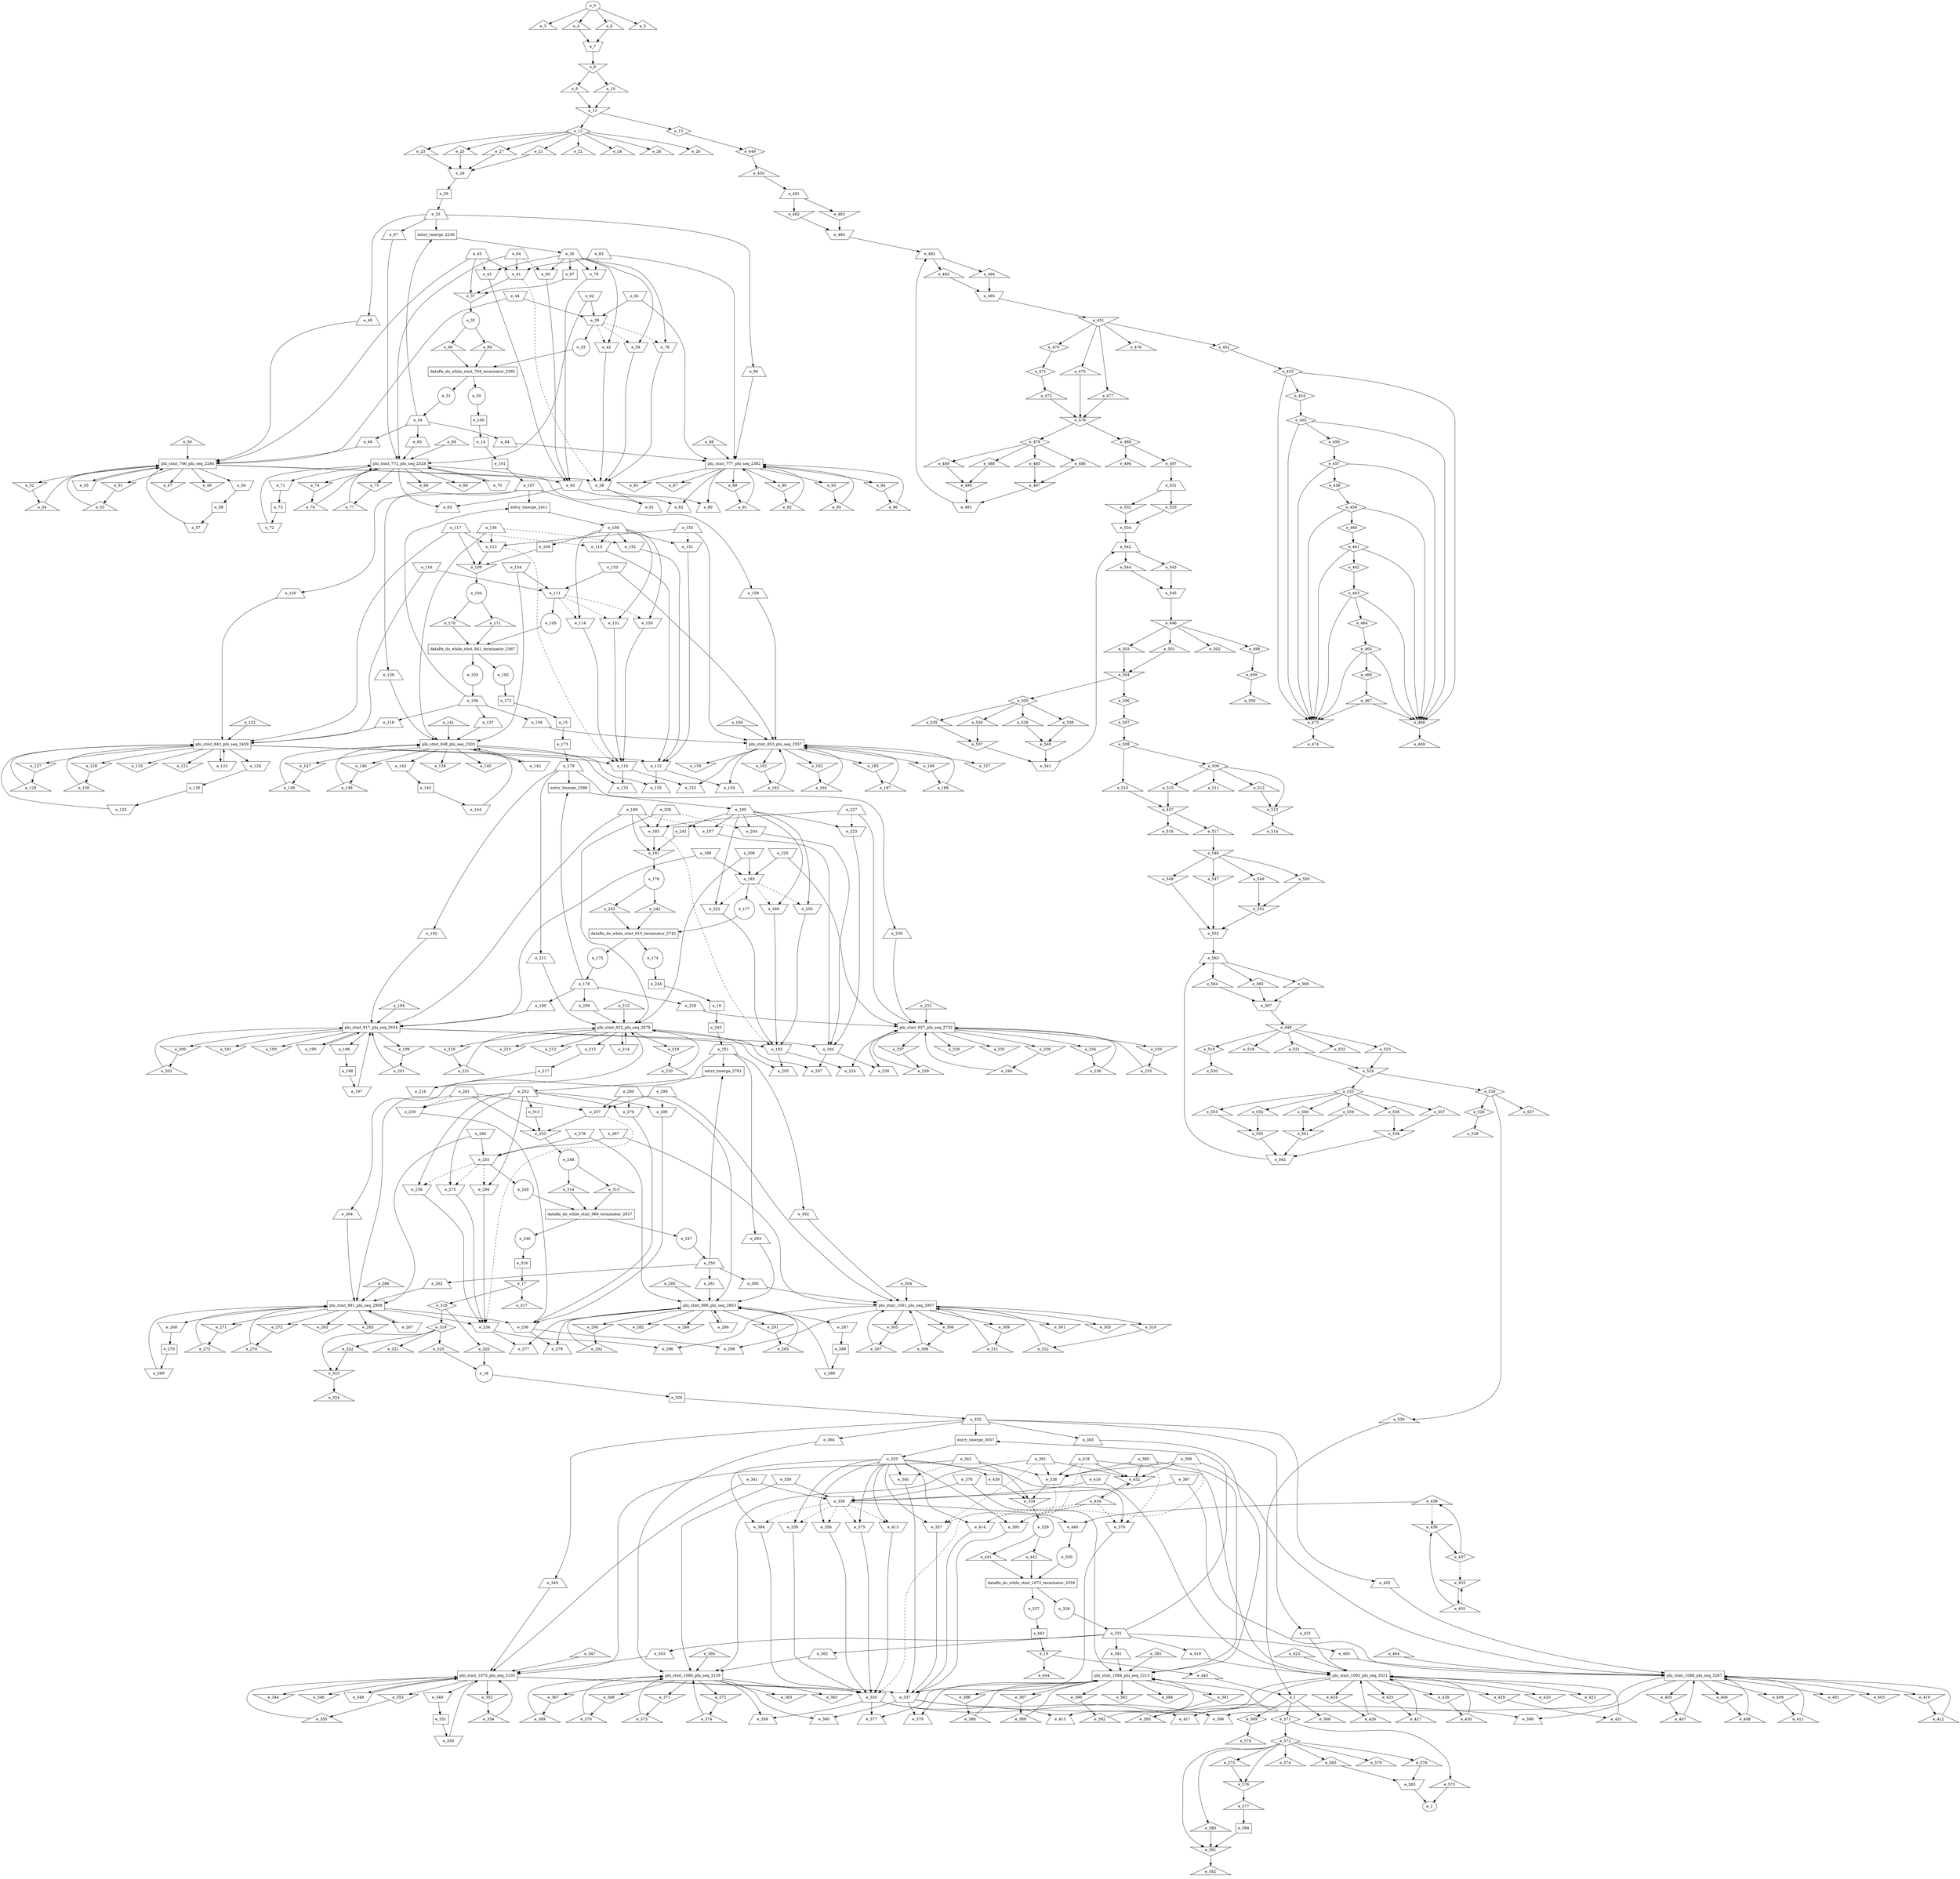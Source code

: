 digraph control_path {
  e_0: entry_node : n ;
  e_1 [shape = invtriangle];
  e_2: exit_node : s ;
  e_3 [shape = triangle];
  e_4 [shape = triangle];
  e_5 [shape = triangle];
  e_6 [shape = triangle];
  e_7 [shape = invtrapezium];
  e_8 [shape = invtriangle];
  e_9 [shape = triangle];
  e_10 [shape = triangle];
  e_11 [shape = invtriangle];
  e_12 [shape = diamond];
  e_13 [shape = diamond];
  e_14 [shape = dot];
  e_15 [shape = dot];
  e_16 [shape = dot];
  e_17 [shape = invtriangle];
  e_18 [shape = circle];
  e_19 [shape = invtriangle];
  e_20 [shape = triangle];
  e_21 [shape = triangle];
  e_22 [shape = triangle];
  e_23 [shape = triangle];
  e_24 [shape = triangle];
  e_25 [shape = triangle];
  e_26 [shape = triangle];
  e_27 [shape = triangle];
  e_28 [shape = invtrapezium];
  e_29 [shape = dot];
  e_30 [shape = circle];
  e_31 [shape = circle];
  e_32 [shape = circle];
  e_33 [shape = circle];
  e_34 [shape = trapezium];
  e_35 [shape = trapezium];
  e_36 [shape = trapezium];
  e_37 [shape = invtriangle];
  e_38 [shape = invtrapezium];
  e_39 [shape = invtrapezium];
  e_40 [shape = invtrapezium];
  e_41 [shape = invtrapezium];
  e_42 [shape = invtrapezium];
  e_43 [shape = invtrapezium];
  e_44 [shape = invtrapezium];
  e_45 [shape = trapezium];
  e_46 [shape = trapezium];
  e_47 [shape = invtriangle];
  e_48 [shape = trapezium];
  e_49 [shape = invtriangle];
  e_50 [shape = triangle];
  e_51 [shape = invtriangle];
  e_52 [shape = invtriangle];
  e_53 [shape = triangle];
  e_54 [shape = triangle];
  e_55 [shape = invtrapezium];
  e_56 [shape = invtrapezium];
  e_57 [shape = invtrapezium];
  e_58 [shape = dot];
  e_59 [shape = invtrapezium];
  e_60 [shape = invtrapezium];
  e_61 [shape = trapezium];
  e_62 [shape = invtrapezium];
  e_63 [shape = trapezium];
  e_64 [shape = trapezium];
  e_65 [shape = trapezium];
  e_66 [shape = invtriangle];
  e_67 [shape = trapezium];
  e_68 [shape = invtriangle];
  e_69 [shape = triangle];
  e_70 [shape = invtrapezium];
  e_71 [shape = invtrapezium];
  e_72 [shape = invtrapezium];
  e_73 [shape = dot];
  e_74 [shape = invtriangle];
  e_75 [shape = invtriangle];
  e_76 [shape = triangle];
  e_77 [shape = triangle];
  e_78 [shape = invtrapezium];
  e_79 [shape = invtrapezium];
  e_80 [shape = trapezium];
  e_81 [shape = invtrapezium];
  e_82 [shape = trapezium];
  e_83 [shape = trapezium];
  e_84 [shape = trapezium];
  e_85 [shape = invtriangle];
  e_86 [shape = trapezium];
  e_87 [shape = invtriangle];
  e_88 [shape = triangle];
  e_89 [shape = invtriangle];
  e_90 [shape = invtriangle];
  e_91 [shape = triangle];
  e_92 [shape = triangle];
  e_93 [shape = invtriangle];
  e_94 [shape = invtriangle];
  e_95 [shape = triangle];
  e_96 [shape = triangle];
  e_97 [shape = dot];
  e_98 [shape = triangle];
  e_99 [shape = triangle];
  e_100 [shape = dot];
  e_101 [shape = dot];
  e_102 [shape = circle];
  e_103 [shape = circle];
  e_104 [shape = circle];
  e_105 [shape = circle];
  e_106 [shape = trapezium];
  e_107 [shape = trapezium];
  e_108 [shape = trapezium];
  e_109 [shape = invtriangle];
  e_110 [shape = invtrapezium];
  e_111 [shape = invtrapezium];
  e_112 [shape = invtrapezium];
  e_113 [shape = invtrapezium];
  e_114 [shape = invtrapezium];
  e_115 [shape = invtrapezium];
  e_116 [shape = invtrapezium];
  e_117 [shape = trapezium];
  e_118 [shape = trapezium];
  e_119 [shape = invtriangle];
  e_120 [shape = trapezium];
  e_121 [shape = invtriangle];
  e_122 [shape = triangle];
  e_123 [shape = invtrapezium];
  e_124 [shape = invtrapezium];
  e_125 [shape = invtrapezium];
  e_126 [shape = dot];
  e_127 [shape = invtriangle];
  e_128 [shape = invtriangle];
  e_129 [shape = triangle];
  e_130 [shape = triangle];
  e_131 [shape = invtrapezium];
  e_132 [shape = invtrapezium];
  e_133 [shape = trapezium];
  e_134 [shape = invtrapezium];
  e_135 [shape = trapezium];
  e_136 [shape = trapezium];
  e_137 [shape = trapezium];
  e_138 [shape = invtriangle];
  e_139 [shape = trapezium];
  e_140 [shape = invtriangle];
  e_141 [shape = triangle];
  e_142 [shape = invtrapezium];
  e_143 [shape = invtrapezium];
  e_144 [shape = invtrapezium];
  e_145 [shape = dot];
  e_146 [shape = invtriangle];
  e_147 [shape = invtriangle];
  e_148 [shape = triangle];
  e_149 [shape = triangle];
  e_150 [shape = invtrapezium];
  e_151 [shape = invtrapezium];
  e_152 [shape = trapezium];
  e_153 [shape = invtrapezium];
  e_154 [shape = trapezium];
  e_155 [shape = trapezium];
  e_156 [shape = trapezium];
  e_157 [shape = invtriangle];
  e_158 [shape = trapezium];
  e_159 [shape = invtriangle];
  e_160 [shape = triangle];
  e_161 [shape = invtriangle];
  e_162 [shape = invtriangle];
  e_163 [shape = triangle];
  e_164 [shape = triangle];
  e_165 [shape = invtriangle];
  e_166 [shape = invtriangle];
  e_167 [shape = triangle];
  e_168 [shape = triangle];
  e_169 [shape = dot];
  e_170 [shape = triangle];
  e_171 [shape = triangle];
  e_172 [shape = dot];
  e_173 [shape = dot];
  e_174 [shape = circle];
  e_175 [shape = circle];
  e_176 [shape = circle];
  e_177 [shape = circle];
  e_178 [shape = trapezium];
  e_179 [shape = trapezium];
  e_180 [shape = trapezium];
  e_181 [shape = invtriangle];
  e_182 [shape = invtrapezium];
  e_183 [shape = invtrapezium];
  e_184 [shape = invtrapezium];
  e_185 [shape = invtrapezium];
  e_186 [shape = invtrapezium];
  e_187 [shape = invtrapezium];
  e_188 [shape = invtrapezium];
  e_189 [shape = trapezium];
  e_190 [shape = trapezium];
  e_191 [shape = invtriangle];
  e_192 [shape = trapezium];
  e_193 [shape = invtriangle];
  e_194 [shape = triangle];
  e_195 [shape = invtrapezium];
  e_196 [shape = invtrapezium];
  e_197 [shape = invtrapezium];
  e_198 [shape = dot];
  e_199 [shape = invtriangle];
  e_200 [shape = invtriangle];
  e_201 [shape = triangle];
  e_202 [shape = triangle];
  e_203 [shape = invtrapezium];
  e_204 [shape = invtrapezium];
  e_205 [shape = trapezium];
  e_206 [shape = invtrapezium];
  e_207 [shape = trapezium];
  e_208 [shape = trapezium];
  e_209 [shape = trapezium];
  e_210 [shape = invtriangle];
  e_211 [shape = trapezium];
  e_212 [shape = invtriangle];
  e_213 [shape = triangle];
  e_214 [shape = invtrapezium];
  e_215 [shape = invtrapezium];
  e_216 [shape = invtrapezium];
  e_217 [shape = dot];
  e_218 [shape = invtriangle];
  e_219 [shape = invtriangle];
  e_220 [shape = triangle];
  e_221 [shape = triangle];
  e_222 [shape = invtrapezium];
  e_223 [shape = invtrapezium];
  e_224 [shape = trapezium];
  e_225 [shape = invtrapezium];
  e_226 [shape = trapezium];
  e_227 [shape = trapezium];
  e_228 [shape = trapezium];
  e_229 [shape = invtriangle];
  e_230 [shape = trapezium];
  e_231 [shape = invtriangle];
  e_232 [shape = triangle];
  e_233 [shape = invtriangle];
  e_234 [shape = invtriangle];
  e_235 [shape = triangle];
  e_236 [shape = triangle];
  e_237 [shape = invtriangle];
  e_238 [shape = invtriangle];
  e_239 [shape = triangle];
  e_240 [shape = triangle];
  e_241 [shape = dot];
  e_242 [shape = triangle];
  e_243 [shape = triangle];
  e_244 [shape = dot];
  e_245 [shape = dot];
  e_246 [shape = circle];
  e_247 [shape = circle];
  e_248 [shape = circle];
  e_249 [shape = circle];
  e_250 [shape = trapezium];
  e_251 [shape = trapezium];
  e_252 [shape = trapezium];
  e_253 [shape = invtriangle];
  e_254 [shape = invtrapezium];
  e_255 [shape = invtrapezium];
  e_256 [shape = invtrapezium];
  e_257 [shape = invtrapezium];
  e_258 [shape = invtrapezium];
  e_259 [shape = invtrapezium];
  e_260 [shape = invtrapezium];
  e_261 [shape = trapezium];
  e_262 [shape = trapezium];
  e_263 [shape = invtriangle];
  e_264 [shape = trapezium];
  e_265 [shape = invtriangle];
  e_266 [shape = triangle];
  e_267 [shape = invtrapezium];
  e_268 [shape = invtrapezium];
  e_269 [shape = invtrapezium];
  e_270 [shape = dot];
  e_271 [shape = invtriangle];
  e_272 [shape = invtriangle];
  e_273 [shape = triangle];
  e_274 [shape = triangle];
  e_275 [shape = invtrapezium];
  e_276 [shape = invtrapezium];
  e_277 [shape = trapezium];
  e_278 [shape = invtrapezium];
  e_279 [shape = trapezium];
  e_280 [shape = trapezium];
  e_281 [shape = trapezium];
  e_282 [shape = invtriangle];
  e_283 [shape = trapezium];
  e_284 [shape = invtriangle];
  e_285 [shape = triangle];
  e_286 [shape = invtrapezium];
  e_287 [shape = invtrapezium];
  e_288 [shape = invtrapezium];
  e_289 [shape = dot];
  e_290 [shape = invtriangle];
  e_291 [shape = invtriangle];
  e_292 [shape = triangle];
  e_293 [shape = triangle];
  e_294 [shape = invtrapezium];
  e_295 [shape = invtrapezium];
  e_296 [shape = trapezium];
  e_297 [shape = invtrapezium];
  e_298 [shape = trapezium];
  e_299 [shape = trapezium];
  e_300 [shape = trapezium];
  e_301 [shape = invtriangle];
  e_302 [shape = trapezium];
  e_303 [shape = invtriangle];
  e_304 [shape = triangle];
  e_305 [shape = invtriangle];
  e_306 [shape = invtriangle];
  e_307 [shape = triangle];
  e_308 [shape = triangle];
  e_309 [shape = invtriangle];
  e_310 [shape = invtriangle];
  e_311 [shape = triangle];
  e_312 [shape = triangle];
  e_313 [shape = dot];
  e_314 [shape = triangle];
  e_315 [shape = triangle];
  e_316 [shape = dot];
  e_317 [shape = triangle];
  e_318 [shape = diamond];
  e_319 [shape = diamond];
  e_320 [shape = triangle];
  e_321 [shape = triangle];
  e_322 [shape = triangle];
  e_323 [shape = invtriangle];
  e_324 [shape = triangle];
  e_325 [shape = triangle];
  e_326 [shape = dot];
  e_327 [shape = circle];
  e_328 [shape = circle];
  e_329 [shape = circle];
  e_330 [shape = circle];
  e_331 [shape = trapezium];
  e_332 [shape = trapezium];
  e_333 [shape = trapezium];
  e_334 [shape = invtriangle];
  e_335 [shape = invtrapezium];
  e_336 [shape = invtrapezium];
  e_337 [shape = invtrapezium];
  e_338 [shape = invtrapezium];
  e_339 [shape = invtrapezium];
  e_340 [shape = invtrapezium];
  e_341 [shape = invtrapezium];
  e_342 [shape = trapezium];
  e_343 [shape = trapezium];
  e_344 [shape = invtriangle];
  e_345 [shape = trapezium];
  e_346 [shape = invtriangle];
  e_347 [shape = triangle];
  e_348 [shape = invtrapezium];
  e_349 [shape = invtrapezium];
  e_350 [shape = invtrapezium];
  e_351 [shape = dot];
  e_352 [shape = invtriangle];
  e_353 [shape = invtriangle];
  e_354 [shape = triangle];
  e_355 [shape = triangle];
  e_356 [shape = invtrapezium];
  e_357 [shape = invtrapezium];
  e_358 [shape = trapezium];
  e_359 [shape = invtrapezium];
  e_360 [shape = trapezium];
  e_361 [shape = trapezium];
  e_362 [shape = trapezium];
  e_363 [shape = invtriangle];
  e_364 [shape = trapezium];
  e_365 [shape = invtriangle];
  e_366 [shape = triangle];
  e_367 [shape = invtriangle];
  e_368 [shape = invtriangle];
  e_369 [shape = triangle];
  e_370 [shape = triangle];
  e_371 [shape = invtriangle];
  e_372 [shape = invtriangle];
  e_373 [shape = triangle];
  e_374 [shape = triangle];
  e_375 [shape = invtrapezium];
  e_376 [shape = invtrapezium];
  e_377 [shape = trapezium];
  e_378 [shape = invtrapezium];
  e_379 [shape = trapezium];
  e_380 [shape = trapezium];
  e_381 [shape = trapezium];
  e_382 [shape = invtriangle];
  e_383 [shape = trapezium];
  e_384 [shape = invtriangle];
  e_385 [shape = triangle];
  e_386 [shape = invtriangle];
  e_387 [shape = invtriangle];
  e_388 [shape = triangle];
  e_389 [shape = triangle];
  e_390 [shape = invtriangle];
  e_391 [shape = invtriangle];
  e_392 [shape = triangle];
  e_393 [shape = triangle];
  e_394 [shape = invtrapezium];
  e_395 [shape = invtrapezium];
  e_396 [shape = trapezium];
  e_397 [shape = invtrapezium];
  e_398 [shape = trapezium];
  e_399 [shape = trapezium];
  e_400 [shape = trapezium];
  e_401 [shape = invtriangle];
  e_402 [shape = trapezium];
  e_403 [shape = invtriangle];
  e_404 [shape = triangle];
  e_405 [shape = invtriangle];
  e_406 [shape = invtriangle];
  e_407 [shape = triangle];
  e_408 [shape = triangle];
  e_409 [shape = invtriangle];
  e_410 [shape = invtriangle];
  e_411 [shape = triangle];
  e_412 [shape = triangle];
  e_413 [shape = invtrapezium];
  e_414 [shape = invtrapezium];
  e_415 [shape = trapezium];
  e_416 [shape = invtrapezium];
  e_417 [shape = trapezium];
  e_418 [shape = trapezium];
  e_419 [shape = trapezium];
  e_420 [shape = invtriangle];
  e_421 [shape = trapezium];
  e_422 [shape = invtriangle];
  e_423 [shape = triangle];
  e_424 [shape = invtriangle];
  e_425 [shape = invtriangle];
  e_426 [shape = triangle];
  e_427 [shape = triangle];
  e_428 [shape = invtriangle];
  e_429 [shape = invtriangle];
  e_430 [shape = triangle];
  e_431 [shape = triangle];
  e_432 [shape = invtriangle];
  e_433 [shape = invtriangle];
  e_434 [shape = triangle];
  e_435 [shape = triangle];
  e_436 [shape = invtriangle];
  e_437 [shape = diamond];
  e_438 [shape = triangle];
  e_439 [shape = dot];
  e_440 [shape = invtrapezium];
  e_441 [shape = triangle];
  e_442 [shape = triangle];
  e_443 [shape = dot];
  e_444 [shape = triangle];
  e_445 [shape = triangle];
  e_446 [shape = invtriangle];
  e_447 [shape = invtriangle];
  e_448 [shape = invtriangle];
  e_449 [shape = diamond];
  e_450 [shape = triangle];
  e_451 [shape = invtriangle];
  e_452 [shape = diamond];
  e_453 [shape = diamond];
  e_454 [shape = diamond];
  e_455 [shape = diamond];
  e_456 [shape = diamond];
  e_457 [shape = diamond];
  e_458 [shape = diamond];
  e_459 [shape = diamond];
  e_460 [shape = diamond];
  e_461 [shape = diamond];
  e_462 [shape = diamond];
  e_463 [shape = diamond];
  e_464 [shape = diamond];
  e_465 [shape = diamond];
  e_466 [shape = diamond];
  e_467 [shape = triangle];
  e_468 [shape = invtriangle];
  e_469 [shape = triangle];
  e_470 [shape = diamond];
  e_471 [shape = diamond];
  e_472 [shape = triangle];
  e_473 [shape = invtriangle];
  e_474 [shape = triangle];
  e_475 [shape = triangle];
  e_476 [shape = triangle];
  e_477 [shape = triangle];
  e_478 [shape = invtriangle];
  e_479 [shape = diamond];
  e_480 [shape = diamond];
  e_481 [shape = trapezium];
  e_482 [shape = invtriangle];
  e_483 [shape = invtriangle];
  e_484 [shape = invtrapezium];
  e_485 [shape = triangle];
  e_486 [shape = triangle];
  e_487 [shape = invtriangle];
  e_488 [shape = triangle];
  e_489 [shape = triangle];
  e_490 [shape = invtriangle];
  e_491 [shape = invtrapezium];
  e_492 [shape = trapezium];
  e_493 [shape = triangle];
  e_494 [shape = triangle];
  e_495 [shape = invtrapezium];
  e_496 [shape = triangle];
  e_497 [shape = triangle];
  e_498 [shape = diamond];
  e_499 [shape = diamond];
  e_500 [shape = triangle];
  e_501 [shape = triangle];
  e_502 [shape = triangle];
  e_503 [shape = triangle];
  e_504 [shape = invtriangle];
  e_505 [shape = diamond];
  e_506 [shape = diamond];
  e_507 [shape = diamond];
  e_508 [shape = diamond];
  e_509 [shape = diamond];
  e_510 [shape = triangle];
  e_511 [shape = triangle];
  e_512 [shape = triangle];
  e_513 [shape = invtriangle];
  e_514 [shape = triangle];
  e_515 [shape = triangle];
  e_516 [shape = triangle];
  e_517 [shape = triangle];
  e_518 [shape = triangle];
  e_519 [shape = diamond];
  e_520 [shape = triangle];
  e_521 [shape = triangle];
  e_522 [shape = triangle];
  e_523 [shape = triangle];
  e_524 [shape = invtriangle];
  e_525 [shape = diamond];
  e_526 [shape = diamond];
  e_527 [shape = triangle];
  e_528 [shape = diamond];
  e_529 [shape = triangle];
  e_530 [shape = triangle];
  e_531 [shape = trapezium];
  e_532 [shape = invtriangle];
  e_533 [shape = invtriangle];
  e_534 [shape = invtrapezium];
  e_535 [shape = triangle];
  e_536 [shape = triangle];
  e_537 [shape = invtriangle];
  e_538 [shape = triangle];
  e_539 [shape = triangle];
  e_540 [shape = invtriangle];
  e_541 [shape = invtrapezium];
  e_542 [shape = trapezium];
  e_543 [shape = triangle];
  e_544 [shape = triangle];
  e_545 [shape = invtrapezium];
  e_546 [shape = invtriangle];
  e_547 [shape = invtriangle];
  e_548 [shape = invtriangle];
  e_549 [shape = triangle];
  e_550 [shape = triangle];
  e_551 [shape = invtriangle];
  e_552 [shape = invtrapezium];
  e_553 [shape = triangle];
  e_554 [shape = triangle];
  e_555 [shape = invtriangle];
  e_556 [shape = triangle];
  e_557 [shape = triangle];
  e_558 [shape = invtriangle];
  e_559 [shape = triangle];
  e_560 [shape = triangle];
  e_561 [shape = invtriangle];
  e_562 [shape = invtrapezium];
  e_563 [shape = trapezium];
  e_564 [shape = triangle];
  e_565 [shape = triangle];
  e_566 [shape = triangle];
  e_567 [shape = invtrapezium];
  e_568 [shape = triangle];
  e_569 [shape = diamond];
  e_570 [shape = triangle];
  e_571 [shape = diamond];
  e_572 [shape = diamond];
  e_573 [shape = triangle];
  e_574 [shape = triangle];
  e_575 [shape = triangle];
  e_576 [shape = invtriangle];
  e_577 [shape = triangle];
  e_578 [shape = triangle];
  e_579 [shape = triangle];
  e_580 [shape = triangle];
  e_581 [shape = invtriangle];
  e_582 [shape = triangle];
  e_583 [shape = triangle];
  e_584 [shape = dot];
  e_585 [shape = invtrapezium];
  e_445 -> e_1;
  e_530 -> e_1;
  e_573 -> e_2;
  e_585 -> e_2;
  e_0 -> e_3;
  e_0 -> e_4;
  e_0 -> e_5;
  e_0 -> e_6;
  e_4 -> e_7;
  e_6 -> e_7;
  e_7 -> e_8;
  e_8 -> e_9;
  e_8 -> e_10;
  e_9 -> e_11;
  e_10 -> e_11;
  e_11 -> e_12;
  e_11 -> e_13;
  e_100 -> e_14;
  e_172 -> e_15;
  e_244 -> e_16;
  e_316 -> e_17;
  e_320 -> e_18;
  e_325 -> e_18;
  e_443 -> e_19;
  e_12 -> e_20;
  e_12 -> e_21;
  e_12 -> e_22;
  e_12 -> e_23;
  e_12 -> e_24;
  e_12 -> e_25;
  e_12 -> e_26;
  e_12 -> e_27;
  e_21 -> e_28;
  e_23 -> e_28;
  e_25 -> e_28;
  e_27 -> e_28;
  e_28 -> e_29;
  e_37 -> e_32;
  e_39 -> e_33;
  e_31 -> e_34;
  e_29 -> e_35;
  e_41 -> e_37;
  e_45 -> e_37;
  e_97 -> e_37;
  e_42 -> e_38;
  e_59 -> e_38;
  e_78 -> e_38;
  e_41 -> e_38[style = dashed];
  e_44 -> e_39;
  e_62 -> e_39;
  e_81 -> e_39;
  e_43 -> e_40;
  e_60 -> e_40;
  e_79 -> e_40;
  e_45 -> e_41;
  e_64 -> e_41;
  e_83 -> e_41;
  e_36 -> e_42;
  e_39 -> e_42[style = dashed];
  e_36 -> e_43;
  e_45 -> e_43[style = dashed];
  e_34 -> e_46;
  e_35 -> e_48;
  e_51 -> e_53;
  e_52 -> e_54;
  e_58 -> e_57;
  e_56 -> e_58;
  e_36 -> e_59;
  e_39 -> e_59[style = dashed];
  e_36 -> e_60;
  e_64 -> e_60[style = dashed];
  e_38 -> e_61;
  e_40 -> e_63;
  e_34 -> e_65;
  e_35 -> e_67;
  e_73 -> e_72;
  e_71 -> e_73;
  e_74 -> e_76;
  e_75 -> e_77;
  e_36 -> e_78;
  e_39 -> e_78[style = dashed];
  e_36 -> e_79;
  e_83 -> e_79[style = dashed];
  e_38 -> e_80;
  e_40 -> e_82;
  e_34 -> e_84;
  e_35 -> e_86;
  e_89 -> e_91;
  e_90 -> e_92;
  e_93 -> e_95;
  e_94 -> e_96;
  e_36 -> e_97;
  e_32 -> e_98;
  e_32 -> e_99;
  e_30 -> e_100;
  e_14 -> e_101;
  e_109 -> e_104;
  e_111 -> e_105;
  e_103 -> e_106;
  e_101 -> e_107;
  e_113 -> e_109;
  e_117 -> e_109;
  e_169 -> e_109;
  e_114 -> e_110;
  e_131 -> e_110;
  e_150 -> e_110;
  e_113 -> e_110[style = dashed];
  e_116 -> e_111;
  e_134 -> e_111;
  e_153 -> e_111;
  e_115 -> e_112;
  e_132 -> e_112;
  e_151 -> e_112;
  e_117 -> e_113;
  e_136 -> e_113;
  e_155 -> e_113;
  e_108 -> e_114;
  e_111 -> e_114[style = dashed];
  e_108 -> e_115;
  e_117 -> e_115[style = dashed];
  e_106 -> e_118;
  e_107 -> e_120;
  e_126 -> e_125;
  e_124 -> e_126;
  e_127 -> e_129;
  e_128 -> e_130;
  e_108 -> e_131;
  e_111 -> e_131[style = dashed];
  e_108 -> e_132;
  e_136 -> e_132[style = dashed];
  e_110 -> e_133;
  e_112 -> e_135;
  e_106 -> e_137;
  e_107 -> e_139;
  e_145 -> e_144;
  e_143 -> e_145;
  e_146 -> e_148;
  e_147 -> e_149;
  e_108 -> e_150;
  e_111 -> e_150[style = dashed];
  e_108 -> e_151;
  e_155 -> e_151[style = dashed];
  e_110 -> e_152;
  e_112 -> e_154;
  e_106 -> e_156;
  e_107 -> e_158;
  e_161 -> e_163;
  e_162 -> e_164;
  e_165 -> e_167;
  e_166 -> e_168;
  e_108 -> e_169;
  e_104 -> e_170;
  e_104 -> e_171;
  e_102 -> e_172;
  e_15 -> e_173;
  e_181 -> e_176;
  e_183 -> e_177;
  e_175 -> e_178;
  e_173 -> e_179;
  e_185 -> e_181;
  e_189 -> e_181;
  e_241 -> e_181;
  e_186 -> e_182;
  e_203 -> e_182;
  e_222 -> e_182;
  e_185 -> e_182[style = dashed];
  e_188 -> e_183;
  e_206 -> e_183;
  e_225 -> e_183;
  e_187 -> e_184;
  e_204 -> e_184;
  e_223 -> e_184;
  e_189 -> e_185;
  e_208 -> e_185;
  e_227 -> e_185;
  e_180 -> e_186;
  e_183 -> e_186[style = dashed];
  e_180 -> e_187;
  e_189 -> e_187[style = dashed];
  e_178 -> e_190;
  e_179 -> e_192;
  e_198 -> e_197;
  e_196 -> e_198;
  e_199 -> e_201;
  e_200 -> e_202;
  e_180 -> e_203;
  e_183 -> e_203[style = dashed];
  e_180 -> e_204;
  e_208 -> e_204[style = dashed];
  e_182 -> e_205;
  e_184 -> e_207;
  e_178 -> e_209;
  e_179 -> e_211;
  e_217 -> e_216;
  e_215 -> e_217;
  e_218 -> e_220;
  e_219 -> e_221;
  e_180 -> e_222;
  e_183 -> e_222[style = dashed];
  e_180 -> e_223;
  e_227 -> e_223[style = dashed];
  e_182 -> e_224;
  e_184 -> e_226;
  e_178 -> e_228;
  e_179 -> e_230;
  e_233 -> e_235;
  e_234 -> e_236;
  e_237 -> e_239;
  e_238 -> e_240;
  e_180 -> e_241;
  e_176 -> e_242;
  e_176 -> e_243;
  e_174 -> e_244;
  e_16 -> e_245;
  e_253 -> e_248;
  e_255 -> e_249;
  e_247 -> e_250;
  e_245 -> e_251;
  e_257 -> e_253;
  e_261 -> e_253;
  e_313 -> e_253;
  e_258 -> e_254;
  e_275 -> e_254;
  e_294 -> e_254;
  e_257 -> e_254[style = dashed];
  e_260 -> e_255;
  e_278 -> e_255;
  e_297 -> e_255;
  e_259 -> e_256;
  e_276 -> e_256;
  e_295 -> e_256;
  e_261 -> e_257;
  e_280 -> e_257;
  e_299 -> e_257;
  e_252 -> e_258;
  e_255 -> e_258[style = dashed];
  e_252 -> e_259;
  e_261 -> e_259[style = dashed];
  e_250 -> e_262;
  e_251 -> e_264;
  e_270 -> e_269;
  e_268 -> e_270;
  e_271 -> e_273;
  e_272 -> e_274;
  e_252 -> e_275;
  e_255 -> e_275[style = dashed];
  e_252 -> e_276;
  e_280 -> e_276[style = dashed];
  e_254 -> e_277;
  e_256 -> e_279;
  e_250 -> e_281;
  e_251 -> e_283;
  e_289 -> e_288;
  e_287 -> e_289;
  e_290 -> e_292;
  e_291 -> e_293;
  e_252 -> e_294;
  e_255 -> e_294[style = dashed];
  e_252 -> e_295;
  e_299 -> e_295[style = dashed];
  e_254 -> e_296;
  e_256 -> e_298;
  e_250 -> e_300;
  e_251 -> e_302;
  e_305 -> e_307;
  e_306 -> e_308;
  e_309 -> e_311;
  e_310 -> e_312;
  e_252 -> e_313;
  e_248 -> e_314;
  e_248 -> e_315;
  e_246 -> e_316;
  e_17 -> e_317;
  e_17 -> e_318;
  e_318 -> e_319;
  e_318 -> e_320;
  e_319 -> e_321;
  e_319 -> e_322;
  e_319 -> e_323;
  e_322 -> e_323;
  e_323 -> e_324;
  e_319 -> e_325;
  e_18 -> e_326;
  e_334 -> e_329;
  e_440 -> e_330;
  e_328 -> e_331;
  e_326 -> e_332;
  e_338 -> e_334;
  e_342 -> e_334;
  e_439 -> e_334;
  e_339 -> e_335;
  e_356 -> e_335;
  e_375 -> e_335;
  e_394 -> e_335;
  e_413 -> e_335;
  e_338 -> e_335[style = dashed];
  e_341 -> e_336;
  e_359 -> e_336;
  e_378 -> e_336;
  e_397 -> e_336;
  e_416 -> e_336;
  e_340 -> e_337;
  e_357 -> e_337;
  e_376 -> e_337;
  e_395 -> e_337;
  e_414 -> e_337;
  e_342 -> e_338;
  e_361 -> e_338;
  e_380 -> e_338;
  e_399 -> e_338;
  e_418 -> e_338;
  e_333 -> e_339;
  e_336 -> e_339[style = dashed];
  e_333 -> e_340;
  e_342 -> e_340[style = dashed];
  e_331 -> e_343;
  e_332 -> e_345;
  e_351 -> e_350;
  e_349 -> e_351;
  e_352 -> e_354;
  e_353 -> e_355;
  e_333 -> e_356;
  e_336 -> e_356[style = dashed];
  e_333 -> e_357;
  e_361 -> e_357[style = dashed];
  e_434 -> e_357[style = dashed];
  e_335 -> e_358;
  e_337 -> e_360;
  e_331 -> e_362;
  e_332 -> e_364;
  e_367 -> e_369;
  e_368 -> e_370;
  e_371 -> e_373;
  e_372 -> e_374;
  e_333 -> e_375;
  e_336 -> e_375[style = dashed];
  e_333 -> e_376;
  e_380 -> e_376[style = dashed];
  e_434 -> e_376[style = dashed];
  e_335 -> e_377;
  e_337 -> e_379;
  e_331 -> e_381;
  e_332 -> e_383;
  e_386 -> e_388;
  e_387 -> e_389;
  e_390 -> e_392;
  e_391 -> e_393;
  e_333 -> e_394;
  e_336 -> e_394[style = dashed];
  e_333 -> e_395;
  e_399 -> e_395[style = dashed];
  e_434 -> e_395[style = dashed];
  e_335 -> e_396;
  e_337 -> e_398;
  e_331 -> e_400;
  e_332 -> e_402;
  e_405 -> e_407;
  e_406 -> e_408;
  e_409 -> e_411;
  e_410 -> e_412;
  e_333 -> e_413;
  e_336 -> e_413[style = dashed];
  e_333 -> e_414;
  e_418 -> e_414[style = dashed];
  e_434 -> e_414[style = dashed];
  e_335 -> e_415;
  e_337 -> e_417;
  e_331 -> e_419;
  e_332 -> e_421;
  e_424 -> e_426;
  e_425 -> e_427;
  e_428 -> e_430;
  e_429 -> e_431;
  e_361 -> e_432;
  e_380 -> e_432;
  e_399 -> e_432;
  e_418 -> e_432;
  e_434 -> e_432[style = dashed];
  e_435 -> e_433[style = dashed];
  e_437 -> e_433[style = dashed];
  e_432 -> e_434;
  e_433 -> e_435;
  e_435 -> e_436;
  e_438 -> e_436[style = dashed];
  e_436 -> e_437;
  e_437 -> e_438;
  e_333 -> e_439;
  e_336 -> e_440;
  e_438 -> e_440;
  e_329 -> e_441;
  e_329 -> e_442;
  e_327 -> e_443;
  e_19 -> e_444;
  e_19 -> e_445;
  e_545 -> e_446;
  e_510 -> e_447;
  e_515 -> e_447;
  e_567 -> e_448;
  e_13 -> e_449;
  e_449 -> e_450;
  e_495 -> e_451;
  e_451 -> e_452;
  e_452 -> e_453;
  e_453 -> e_454;
  e_454 -> e_455;
  e_455 -> e_456;
  e_456 -> e_457;
  e_457 -> e_458;
  e_458 -> e_459;
  e_459 -> e_460;
  e_460 -> e_461;
  e_461 -> e_462;
  e_462 -> e_463;
  e_463 -> e_464;
  e_464 -> e_465;
  e_465 -> e_466;
  e_466 -> e_467;
  e_453 -> e_468;
  e_455 -> e_468;
  e_457 -> e_468;
  e_459 -> e_468;
  e_461 -> e_468;
  e_463 -> e_468;
  e_465 -> e_468;
  e_467 -> e_468;
  e_468 -> e_469;
  e_451 -> e_470;
  e_470 -> e_471;
  e_471 -> e_472;
  e_453 -> e_473;
  e_455 -> e_473;
  e_457 -> e_473;
  e_459 -> e_473;
  e_461 -> e_473;
  e_463 -> e_473;
  e_465 -> e_473;
  e_467 -> e_473;
  e_473 -> e_474;
  e_451 -> e_475;
  e_451 -> e_476;
  e_451 -> e_477;
  e_472 -> e_478;
  e_475 -> e_478;
  e_477 -> e_478;
  e_478 -> e_479;
  e_478 -> e_480;
  e_450 -> e_481;
  e_481 -> e_482;
  e_481 -> e_483;
  e_482 -> e_484;
  e_483 -> e_484;
  e_479 -> e_485;
  e_479 -> e_486;
  e_485 -> e_487;
  e_486 -> e_487;
  e_479 -> e_488;
  e_479 -> e_489;
  e_488 -> e_490;
  e_489 -> e_490;
  e_487 -> e_491;
  e_490 -> e_491;
  e_484 -> e_492;
  e_491 -> e_492;
  e_492 -> e_493;
  e_492 -> e_494;
  e_493 -> e_495;
  e_494 -> e_495;
  e_480 -> e_496;
  e_480 -> e_497;
  e_446 -> e_498;
  e_498 -> e_499;
  e_499 -> e_500;
  e_446 -> e_501;
  e_446 -> e_502;
  e_446 -> e_503;
  e_501 -> e_504;
  e_503 -> e_504;
  e_504 -> e_505;
  e_504 -> e_506;
  e_506 -> e_507;
  e_507 -> e_508;
  e_508 -> e_509;
  e_508 -> e_510;
  e_509 -> e_511;
  e_509 -> e_512;
  e_509 -> e_513;
  e_512 -> e_513;
  e_513 -> e_514;
  e_509 -> e_515;
  e_447 -> e_516;
  e_447 -> e_517;
  e_448 -> e_518;
  e_448 -> e_519;
  e_519 -> e_520;
  e_448 -> e_521;
  e_448 -> e_522;
  e_448 -> e_523;
  e_521 -> e_524;
  e_523 -> e_524;
  e_524 -> e_525;
  e_524 -> e_526;
  e_526 -> e_527;
  e_526 -> e_528;
  e_528 -> e_529;
  e_526 -> e_530;
  e_497 -> e_531;
  e_531 -> e_532;
  e_531 -> e_533;
  e_532 -> e_534;
  e_533 -> e_534;
  e_505 -> e_535;
  e_505 -> e_536;
  e_535 -> e_537;
  e_536 -> e_537;
  e_505 -> e_538;
  e_505 -> e_539;
  e_538 -> e_540;
  e_539 -> e_540;
  e_537 -> e_541;
  e_540 -> e_541;
  e_534 -> e_542;
  e_541 -> e_542;
  e_542 -> e_543;
  e_542 -> e_544;
  e_543 -> e_545;
  e_544 -> e_545;
  e_517 -> e_546;
  e_546 -> e_547;
  e_546 -> e_548;
  e_546 -> e_549;
  e_546 -> e_550;
  e_549 -> e_551;
  e_550 -> e_551;
  e_547 -> e_552;
  e_548 -> e_552;
  e_551 -> e_552;
  e_525 -> e_553;
  e_525 -> e_554;
  e_553 -> e_555;
  e_554 -> e_555;
  e_525 -> e_556;
  e_525 -> e_557;
  e_556 -> e_558;
  e_557 -> e_558;
  e_525 -> e_559;
  e_525 -> e_560;
  e_559 -> e_561;
  e_560 -> e_561;
  e_555 -> e_562;
  e_558 -> e_562;
  e_561 -> e_562;
  e_552 -> e_563;
  e_562 -> e_563;
  e_563 -> e_564;
  e_563 -> e_565;
  e_563 -> e_566;
  e_564 -> e_567;
  e_565 -> e_567;
  e_566 -> e_567;
  e_1 -> e_568;
  e_1 -> e_569;
  e_569 -> e_570;
  e_1 -> e_571;
  e_571 -> e_572;
  e_571 -> e_573;
  e_572 -> e_574;
  e_572 -> e_575;
  e_572 -> e_576;
  e_575 -> e_576;
  e_576 -> e_577;
  e_572 -> e_578;
  e_572 -> e_579;
  e_572 -> e_580;
  e_572 -> e_581;
  e_580 -> e_581;
  e_584 -> e_581;
  e_581 -> e_582;
  e_572 -> e_583;
  e_577 -> e_584;
  e_578 -> e_585;
  e_583 -> e_585;
  dataRx_do_while_stmt_764_terminator_2392 [shape=rectangle];
e_33 -> dataRx_do_while_stmt_764_terminator_2392;
e_99 -> dataRx_do_while_stmt_764_terminator_2392;
e_98 -> dataRx_do_while_stmt_764_terminator_2392;
dataRx_do_while_stmt_764_terminator_2392 -> e_31;
dataRx_do_while_stmt_764_terminator_2392 -> e_30;
  phi_stmt_766_phi_seq_2284 [shape=rectangle];
e_46 -> phi_stmt_766_phi_seq_2284;
phi_stmt_766_phi_seq_2284 -> e_51;
phi_stmt_766_phi_seq_2284 -> e_52;
phi_stmt_766_phi_seq_2284 -> e_47;
e_53 -> phi_stmt_766_phi_seq_2284;
e_54 -> phi_stmt_766_phi_seq_2284;
e_48 -> phi_stmt_766_phi_seq_2284;
phi_stmt_766_phi_seq_2284 -> e_55;
phi_stmt_766_phi_seq_2284 -> e_56;
phi_stmt_766_phi_seq_2284 -> e_49;
e_55 -> phi_stmt_766_phi_seq_2284;
e_57 -> phi_stmt_766_phi_seq_2284;
e_44 -> phi_stmt_766_phi_seq_2284;
e_45 -> phi_stmt_766_phi_seq_2284;
phi_stmt_766_phi_seq_2284 -> e_38;
phi_stmt_766_phi_seq_2284 -> e_40;
e_50 -> phi_stmt_766_phi_seq_2284;
  phi_stmt_772_phi_seq_2328 [shape=rectangle];
e_67 -> phi_stmt_772_phi_seq_2328;
phi_stmt_772_phi_seq_2328 -> e_70;
phi_stmt_772_phi_seq_2328 -> e_71;
phi_stmt_772_phi_seq_2328 -> e_68;
e_70 -> phi_stmt_772_phi_seq_2328;
e_72 -> phi_stmt_772_phi_seq_2328;
e_65 -> phi_stmt_772_phi_seq_2328;
phi_stmt_772_phi_seq_2328 -> e_74;
phi_stmt_772_phi_seq_2328 -> e_75;
phi_stmt_772_phi_seq_2328 -> e_66;
e_76 -> phi_stmt_772_phi_seq_2328;
e_77 -> phi_stmt_772_phi_seq_2328;
e_62 -> phi_stmt_772_phi_seq_2328;
e_64 -> phi_stmt_772_phi_seq_2328;
phi_stmt_772_phi_seq_2328 -> e_61;
phi_stmt_772_phi_seq_2328 -> e_63;
e_69 -> phi_stmt_772_phi_seq_2328;
  phi_stmt_777_phi_seq_2382 [shape=rectangle];
e_86 -> phi_stmt_777_phi_seq_2382;
phi_stmt_777_phi_seq_2382 -> e_89;
phi_stmt_777_phi_seq_2382 -> e_90;
phi_stmt_777_phi_seq_2382 -> e_87;
e_91 -> phi_stmt_777_phi_seq_2382;
e_92 -> phi_stmt_777_phi_seq_2382;
e_84 -> phi_stmt_777_phi_seq_2382;
phi_stmt_777_phi_seq_2382 -> e_93;
phi_stmt_777_phi_seq_2382 -> e_94;
phi_stmt_777_phi_seq_2382 -> e_85;
e_95 -> phi_stmt_777_phi_seq_2382;
e_96 -> phi_stmt_777_phi_seq_2382;
e_81 -> phi_stmt_777_phi_seq_2382;
e_83 -> phi_stmt_777_phi_seq_2382;
phi_stmt_777_phi_seq_2382 -> e_80;
phi_stmt_777_phi_seq_2382 -> e_82;
e_88 -> phi_stmt_777_phi_seq_2382;
entry_tmerge_2236 [shape = rectangle]; 
e_34 -> entry_tmerge_2236;
e_35 -> entry_tmerge_2236;
entry_tmerge_2236 -> e_36;
  dataRx_do_while_stmt_841_terminator_2567 [shape=rectangle];
e_105 -> dataRx_do_while_stmt_841_terminator_2567;
e_171 -> dataRx_do_while_stmt_841_terminator_2567;
e_170 -> dataRx_do_while_stmt_841_terminator_2567;
dataRx_do_while_stmt_841_terminator_2567 -> e_103;
dataRx_do_while_stmt_841_terminator_2567 -> e_102;
  phi_stmt_843_phi_seq_2459 [shape=rectangle];
e_120 -> phi_stmt_843_phi_seq_2459;
phi_stmt_843_phi_seq_2459 -> e_123;
phi_stmt_843_phi_seq_2459 -> e_124;
phi_stmt_843_phi_seq_2459 -> e_121;
e_123 -> phi_stmt_843_phi_seq_2459;
e_125 -> phi_stmt_843_phi_seq_2459;
e_118 -> phi_stmt_843_phi_seq_2459;
phi_stmt_843_phi_seq_2459 -> e_127;
phi_stmt_843_phi_seq_2459 -> e_128;
phi_stmt_843_phi_seq_2459 -> e_119;
e_129 -> phi_stmt_843_phi_seq_2459;
e_130 -> phi_stmt_843_phi_seq_2459;
e_116 -> phi_stmt_843_phi_seq_2459;
e_117 -> phi_stmt_843_phi_seq_2459;
phi_stmt_843_phi_seq_2459 -> e_110;
phi_stmt_843_phi_seq_2459 -> e_112;
e_122 -> phi_stmt_843_phi_seq_2459;
  phi_stmt_848_phi_seq_2503 [shape=rectangle];
e_139 -> phi_stmt_848_phi_seq_2503;
phi_stmt_848_phi_seq_2503 -> e_142;
phi_stmt_848_phi_seq_2503 -> e_143;
phi_stmt_848_phi_seq_2503 -> e_140;
e_142 -> phi_stmt_848_phi_seq_2503;
e_144 -> phi_stmt_848_phi_seq_2503;
e_137 -> phi_stmt_848_phi_seq_2503;
phi_stmt_848_phi_seq_2503 -> e_146;
phi_stmt_848_phi_seq_2503 -> e_147;
phi_stmt_848_phi_seq_2503 -> e_138;
e_148 -> phi_stmt_848_phi_seq_2503;
e_149 -> phi_stmt_848_phi_seq_2503;
e_134 -> phi_stmt_848_phi_seq_2503;
e_136 -> phi_stmt_848_phi_seq_2503;
phi_stmt_848_phi_seq_2503 -> e_133;
phi_stmt_848_phi_seq_2503 -> e_135;
e_141 -> phi_stmt_848_phi_seq_2503;
  phi_stmt_853_phi_seq_2557 [shape=rectangle];
e_158 -> phi_stmt_853_phi_seq_2557;
phi_stmt_853_phi_seq_2557 -> e_161;
phi_stmt_853_phi_seq_2557 -> e_162;
phi_stmt_853_phi_seq_2557 -> e_159;
e_163 -> phi_stmt_853_phi_seq_2557;
e_164 -> phi_stmt_853_phi_seq_2557;
e_156 -> phi_stmt_853_phi_seq_2557;
phi_stmt_853_phi_seq_2557 -> e_165;
phi_stmt_853_phi_seq_2557 -> e_166;
phi_stmt_853_phi_seq_2557 -> e_157;
e_167 -> phi_stmt_853_phi_seq_2557;
e_168 -> phi_stmt_853_phi_seq_2557;
e_153 -> phi_stmt_853_phi_seq_2557;
e_155 -> phi_stmt_853_phi_seq_2557;
phi_stmt_853_phi_seq_2557 -> e_152;
phi_stmt_853_phi_seq_2557 -> e_154;
e_160 -> phi_stmt_853_phi_seq_2557;
entry_tmerge_2411 [shape = rectangle]; 
e_106 -> entry_tmerge_2411;
e_107 -> entry_tmerge_2411;
entry_tmerge_2411 -> e_108;
  dataRx_do_while_stmt_915_terminator_2742 [shape=rectangle];
e_177 -> dataRx_do_while_stmt_915_terminator_2742;
e_243 -> dataRx_do_while_stmt_915_terminator_2742;
e_242 -> dataRx_do_while_stmt_915_terminator_2742;
dataRx_do_while_stmt_915_terminator_2742 -> e_175;
dataRx_do_while_stmt_915_terminator_2742 -> e_174;
  phi_stmt_917_phi_seq_2634 [shape=rectangle];
e_192 -> phi_stmt_917_phi_seq_2634;
phi_stmt_917_phi_seq_2634 -> e_195;
phi_stmt_917_phi_seq_2634 -> e_196;
phi_stmt_917_phi_seq_2634 -> e_193;
e_195 -> phi_stmt_917_phi_seq_2634;
e_197 -> phi_stmt_917_phi_seq_2634;
e_190 -> phi_stmt_917_phi_seq_2634;
phi_stmt_917_phi_seq_2634 -> e_199;
phi_stmt_917_phi_seq_2634 -> e_200;
phi_stmt_917_phi_seq_2634 -> e_191;
e_201 -> phi_stmt_917_phi_seq_2634;
e_202 -> phi_stmt_917_phi_seq_2634;
e_188 -> phi_stmt_917_phi_seq_2634;
e_189 -> phi_stmt_917_phi_seq_2634;
phi_stmt_917_phi_seq_2634 -> e_182;
phi_stmt_917_phi_seq_2634 -> e_184;
e_194 -> phi_stmt_917_phi_seq_2634;
  phi_stmt_922_phi_seq_2678 [shape=rectangle];
e_211 -> phi_stmt_922_phi_seq_2678;
phi_stmt_922_phi_seq_2678 -> e_214;
phi_stmt_922_phi_seq_2678 -> e_215;
phi_stmt_922_phi_seq_2678 -> e_212;
e_214 -> phi_stmt_922_phi_seq_2678;
e_216 -> phi_stmt_922_phi_seq_2678;
e_209 -> phi_stmt_922_phi_seq_2678;
phi_stmt_922_phi_seq_2678 -> e_218;
phi_stmt_922_phi_seq_2678 -> e_219;
phi_stmt_922_phi_seq_2678 -> e_210;
e_220 -> phi_stmt_922_phi_seq_2678;
e_221 -> phi_stmt_922_phi_seq_2678;
e_206 -> phi_stmt_922_phi_seq_2678;
e_208 -> phi_stmt_922_phi_seq_2678;
phi_stmt_922_phi_seq_2678 -> e_205;
phi_stmt_922_phi_seq_2678 -> e_207;
e_213 -> phi_stmt_922_phi_seq_2678;
  phi_stmt_927_phi_seq_2732 [shape=rectangle];
e_230 -> phi_stmt_927_phi_seq_2732;
phi_stmt_927_phi_seq_2732 -> e_233;
phi_stmt_927_phi_seq_2732 -> e_234;
phi_stmt_927_phi_seq_2732 -> e_231;
e_235 -> phi_stmt_927_phi_seq_2732;
e_236 -> phi_stmt_927_phi_seq_2732;
e_228 -> phi_stmt_927_phi_seq_2732;
phi_stmt_927_phi_seq_2732 -> e_237;
phi_stmt_927_phi_seq_2732 -> e_238;
phi_stmt_927_phi_seq_2732 -> e_229;
e_239 -> phi_stmt_927_phi_seq_2732;
e_240 -> phi_stmt_927_phi_seq_2732;
e_225 -> phi_stmt_927_phi_seq_2732;
e_227 -> phi_stmt_927_phi_seq_2732;
phi_stmt_927_phi_seq_2732 -> e_224;
phi_stmt_927_phi_seq_2732 -> e_226;
e_232 -> phi_stmt_927_phi_seq_2732;
entry_tmerge_2586 [shape = rectangle]; 
e_178 -> entry_tmerge_2586;
e_179 -> entry_tmerge_2586;
entry_tmerge_2586 -> e_180;
  dataRx_do_while_stmt_989_terminator_2917 [shape=rectangle];
e_249 -> dataRx_do_while_stmt_989_terminator_2917;
e_315 -> dataRx_do_while_stmt_989_terminator_2917;
e_314 -> dataRx_do_while_stmt_989_terminator_2917;
dataRx_do_while_stmt_989_terminator_2917 -> e_247;
dataRx_do_while_stmt_989_terminator_2917 -> e_246;
  phi_stmt_991_phi_seq_2809 [shape=rectangle];
e_264 -> phi_stmt_991_phi_seq_2809;
phi_stmt_991_phi_seq_2809 -> e_267;
phi_stmt_991_phi_seq_2809 -> e_268;
phi_stmt_991_phi_seq_2809 -> e_265;
e_267 -> phi_stmt_991_phi_seq_2809;
e_269 -> phi_stmt_991_phi_seq_2809;
e_262 -> phi_stmt_991_phi_seq_2809;
phi_stmt_991_phi_seq_2809 -> e_271;
phi_stmt_991_phi_seq_2809 -> e_272;
phi_stmt_991_phi_seq_2809 -> e_263;
e_273 -> phi_stmt_991_phi_seq_2809;
e_274 -> phi_stmt_991_phi_seq_2809;
e_260 -> phi_stmt_991_phi_seq_2809;
e_261 -> phi_stmt_991_phi_seq_2809;
phi_stmt_991_phi_seq_2809 -> e_254;
phi_stmt_991_phi_seq_2809 -> e_256;
e_266 -> phi_stmt_991_phi_seq_2809;
  phi_stmt_996_phi_seq_2853 [shape=rectangle];
e_283 -> phi_stmt_996_phi_seq_2853;
phi_stmt_996_phi_seq_2853 -> e_286;
phi_stmt_996_phi_seq_2853 -> e_287;
phi_stmt_996_phi_seq_2853 -> e_284;
e_286 -> phi_stmt_996_phi_seq_2853;
e_288 -> phi_stmt_996_phi_seq_2853;
e_281 -> phi_stmt_996_phi_seq_2853;
phi_stmt_996_phi_seq_2853 -> e_290;
phi_stmt_996_phi_seq_2853 -> e_291;
phi_stmt_996_phi_seq_2853 -> e_282;
e_292 -> phi_stmt_996_phi_seq_2853;
e_293 -> phi_stmt_996_phi_seq_2853;
e_278 -> phi_stmt_996_phi_seq_2853;
e_280 -> phi_stmt_996_phi_seq_2853;
phi_stmt_996_phi_seq_2853 -> e_277;
phi_stmt_996_phi_seq_2853 -> e_279;
e_285 -> phi_stmt_996_phi_seq_2853;
  phi_stmt_1001_phi_seq_2907 [shape=rectangle];
e_302 -> phi_stmt_1001_phi_seq_2907;
phi_stmt_1001_phi_seq_2907 -> e_305;
phi_stmt_1001_phi_seq_2907 -> e_306;
phi_stmt_1001_phi_seq_2907 -> e_303;
e_307 -> phi_stmt_1001_phi_seq_2907;
e_308 -> phi_stmt_1001_phi_seq_2907;
e_300 -> phi_stmt_1001_phi_seq_2907;
phi_stmt_1001_phi_seq_2907 -> e_309;
phi_stmt_1001_phi_seq_2907 -> e_310;
phi_stmt_1001_phi_seq_2907 -> e_301;
e_311 -> phi_stmt_1001_phi_seq_2907;
e_312 -> phi_stmt_1001_phi_seq_2907;
e_297 -> phi_stmt_1001_phi_seq_2907;
e_299 -> phi_stmt_1001_phi_seq_2907;
phi_stmt_1001_phi_seq_2907 -> e_296;
phi_stmt_1001_phi_seq_2907 -> e_298;
e_304 -> phi_stmt_1001_phi_seq_2907;
entry_tmerge_2761 [shape = rectangle]; 
e_250 -> entry_tmerge_2761;
e_251 -> entry_tmerge_2761;
entry_tmerge_2761 -> e_252;
  dataRx_do_while_stmt_1073_terminator_3359 [shape=rectangle];
e_330 -> dataRx_do_while_stmt_1073_terminator_3359;
e_442 -> dataRx_do_while_stmt_1073_terminator_3359;
e_441 -> dataRx_do_while_stmt_1073_terminator_3359;
dataRx_do_while_stmt_1073_terminator_3359 -> e_328;
dataRx_do_while_stmt_1073_terminator_3359 -> e_327;
  phi_stmt_1075_phi_seq_3105 [shape=rectangle];
e_345 -> phi_stmt_1075_phi_seq_3105;
phi_stmt_1075_phi_seq_3105 -> e_348;
phi_stmt_1075_phi_seq_3105 -> e_349;
phi_stmt_1075_phi_seq_3105 -> e_346;
e_348 -> phi_stmt_1075_phi_seq_3105;
e_350 -> phi_stmt_1075_phi_seq_3105;
e_343 -> phi_stmt_1075_phi_seq_3105;
phi_stmt_1075_phi_seq_3105 -> e_352;
phi_stmt_1075_phi_seq_3105 -> e_353;
phi_stmt_1075_phi_seq_3105 -> e_344;
e_354 -> phi_stmt_1075_phi_seq_3105;
e_355 -> phi_stmt_1075_phi_seq_3105;
e_341 -> phi_stmt_1075_phi_seq_3105;
e_342 -> phi_stmt_1075_phi_seq_3105;
phi_stmt_1075_phi_seq_3105 -> e_335;
phi_stmt_1075_phi_seq_3105 -> e_337;
e_347 -> phi_stmt_1075_phi_seq_3105;
  phi_stmt_1080_phi_seq_3159 [shape=rectangle];
e_364 -> phi_stmt_1080_phi_seq_3159;
phi_stmt_1080_phi_seq_3159 -> e_367;
phi_stmt_1080_phi_seq_3159 -> e_368;
phi_stmt_1080_phi_seq_3159 -> e_365;
e_369 -> phi_stmt_1080_phi_seq_3159;
e_370 -> phi_stmt_1080_phi_seq_3159;
e_362 -> phi_stmt_1080_phi_seq_3159;
phi_stmt_1080_phi_seq_3159 -> e_371;
phi_stmt_1080_phi_seq_3159 -> e_372;
phi_stmt_1080_phi_seq_3159 -> e_363;
e_373 -> phi_stmt_1080_phi_seq_3159;
e_374 -> phi_stmt_1080_phi_seq_3159;
e_359 -> phi_stmt_1080_phi_seq_3159;
e_361 -> phi_stmt_1080_phi_seq_3159;
phi_stmt_1080_phi_seq_3159 -> e_358;
phi_stmt_1080_phi_seq_3159 -> e_360;
e_366 -> phi_stmt_1080_phi_seq_3159;
  phi_stmt_1084_phi_seq_3213 [shape=rectangle];
e_383 -> phi_stmt_1084_phi_seq_3213;
phi_stmt_1084_phi_seq_3213 -> e_386;
phi_stmt_1084_phi_seq_3213 -> e_387;
phi_stmt_1084_phi_seq_3213 -> e_384;
e_388 -> phi_stmt_1084_phi_seq_3213;
e_389 -> phi_stmt_1084_phi_seq_3213;
e_381 -> phi_stmt_1084_phi_seq_3213;
phi_stmt_1084_phi_seq_3213 -> e_390;
phi_stmt_1084_phi_seq_3213 -> e_391;
phi_stmt_1084_phi_seq_3213 -> e_382;
e_392 -> phi_stmt_1084_phi_seq_3213;
e_393 -> phi_stmt_1084_phi_seq_3213;
e_378 -> phi_stmt_1084_phi_seq_3213;
e_380 -> phi_stmt_1084_phi_seq_3213;
phi_stmt_1084_phi_seq_3213 -> e_377;
phi_stmt_1084_phi_seq_3213 -> e_379;
e_385 -> phi_stmt_1084_phi_seq_3213;
  phi_stmt_1088_phi_seq_3267 [shape=rectangle];
e_402 -> phi_stmt_1088_phi_seq_3267;
phi_stmt_1088_phi_seq_3267 -> e_405;
phi_stmt_1088_phi_seq_3267 -> e_406;
phi_stmt_1088_phi_seq_3267 -> e_403;
e_407 -> phi_stmt_1088_phi_seq_3267;
e_408 -> phi_stmt_1088_phi_seq_3267;
e_400 -> phi_stmt_1088_phi_seq_3267;
phi_stmt_1088_phi_seq_3267 -> e_409;
phi_stmt_1088_phi_seq_3267 -> e_410;
phi_stmt_1088_phi_seq_3267 -> e_401;
e_411 -> phi_stmt_1088_phi_seq_3267;
e_412 -> phi_stmt_1088_phi_seq_3267;
e_397 -> phi_stmt_1088_phi_seq_3267;
e_399 -> phi_stmt_1088_phi_seq_3267;
phi_stmt_1088_phi_seq_3267 -> e_396;
phi_stmt_1088_phi_seq_3267 -> e_398;
e_404 -> phi_stmt_1088_phi_seq_3267;
  phi_stmt_1092_phi_seq_3321 [shape=rectangle];
e_421 -> phi_stmt_1092_phi_seq_3321;
phi_stmt_1092_phi_seq_3321 -> e_424;
phi_stmt_1092_phi_seq_3321 -> e_425;
phi_stmt_1092_phi_seq_3321 -> e_422;
e_426 -> phi_stmt_1092_phi_seq_3321;
e_427 -> phi_stmt_1092_phi_seq_3321;
e_419 -> phi_stmt_1092_phi_seq_3321;
phi_stmt_1092_phi_seq_3321 -> e_428;
phi_stmt_1092_phi_seq_3321 -> e_429;
phi_stmt_1092_phi_seq_3321 -> e_420;
e_430 -> phi_stmt_1092_phi_seq_3321;
e_431 -> phi_stmt_1092_phi_seq_3321;
e_416 -> phi_stmt_1092_phi_seq_3321;
e_418 -> phi_stmt_1092_phi_seq_3321;
phi_stmt_1092_phi_seq_3321 -> e_415;
phi_stmt_1092_phi_seq_3321 -> e_417;
e_423 -> phi_stmt_1092_phi_seq_3321;
entry_tmerge_3057 [shape = rectangle]; 
e_331 -> entry_tmerge_3057;
e_332 -> entry_tmerge_3057;
entry_tmerge_3057 -> e_333;
}
